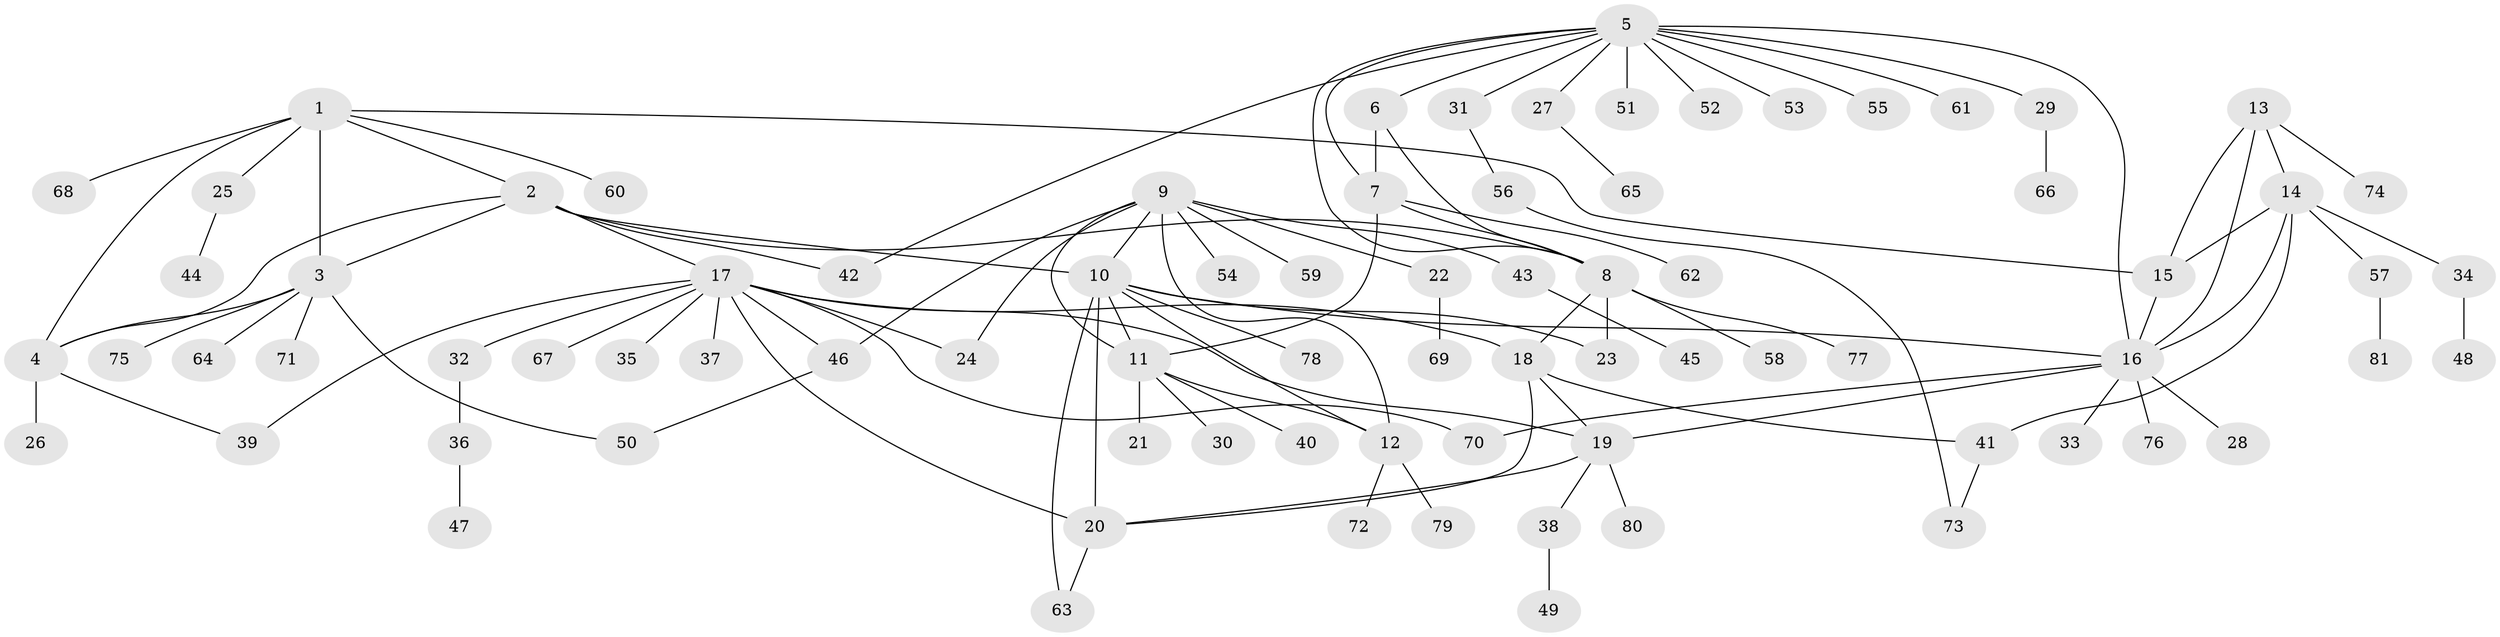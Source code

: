 // Generated by graph-tools (version 1.1) at 2025/37/03/09/25 02:37:45]
// undirected, 81 vertices, 111 edges
graph export_dot {
graph [start="1"]
  node [color=gray90,style=filled];
  1;
  2;
  3;
  4;
  5;
  6;
  7;
  8;
  9;
  10;
  11;
  12;
  13;
  14;
  15;
  16;
  17;
  18;
  19;
  20;
  21;
  22;
  23;
  24;
  25;
  26;
  27;
  28;
  29;
  30;
  31;
  32;
  33;
  34;
  35;
  36;
  37;
  38;
  39;
  40;
  41;
  42;
  43;
  44;
  45;
  46;
  47;
  48;
  49;
  50;
  51;
  52;
  53;
  54;
  55;
  56;
  57;
  58;
  59;
  60;
  61;
  62;
  63;
  64;
  65;
  66;
  67;
  68;
  69;
  70;
  71;
  72;
  73;
  74;
  75;
  76;
  77;
  78;
  79;
  80;
  81;
  1 -- 2;
  1 -- 3;
  1 -- 4;
  1 -- 15;
  1 -- 25;
  1 -- 60;
  1 -- 68;
  2 -- 3;
  2 -- 4;
  2 -- 8;
  2 -- 10;
  2 -- 17;
  2 -- 42;
  3 -- 4;
  3 -- 50;
  3 -- 64;
  3 -- 71;
  3 -- 75;
  4 -- 26;
  4 -- 39;
  5 -- 6;
  5 -- 7;
  5 -- 8;
  5 -- 16;
  5 -- 27;
  5 -- 29;
  5 -- 31;
  5 -- 42;
  5 -- 51;
  5 -- 52;
  5 -- 53;
  5 -- 55;
  5 -- 61;
  6 -- 7;
  6 -- 8;
  7 -- 8;
  7 -- 11;
  7 -- 62;
  8 -- 18;
  8 -- 23;
  8 -- 58;
  8 -- 77;
  9 -- 10;
  9 -- 11;
  9 -- 12;
  9 -- 22;
  9 -- 24;
  9 -- 43;
  9 -- 46;
  9 -- 54;
  9 -- 59;
  10 -- 11;
  10 -- 12;
  10 -- 16;
  10 -- 20;
  10 -- 23;
  10 -- 63;
  10 -- 78;
  11 -- 12;
  11 -- 21;
  11 -- 30;
  11 -- 40;
  12 -- 72;
  12 -- 79;
  13 -- 14;
  13 -- 15;
  13 -- 16;
  13 -- 74;
  14 -- 15;
  14 -- 16;
  14 -- 34;
  14 -- 41;
  14 -- 57;
  15 -- 16;
  16 -- 19;
  16 -- 28;
  16 -- 33;
  16 -- 70;
  16 -- 76;
  17 -- 18;
  17 -- 19;
  17 -- 20;
  17 -- 24;
  17 -- 32;
  17 -- 35;
  17 -- 37;
  17 -- 39;
  17 -- 46;
  17 -- 67;
  17 -- 70;
  18 -- 19;
  18 -- 20;
  18 -- 41;
  19 -- 20;
  19 -- 38;
  19 -- 80;
  20 -- 63;
  22 -- 69;
  25 -- 44;
  27 -- 65;
  29 -- 66;
  31 -- 56;
  32 -- 36;
  34 -- 48;
  36 -- 47;
  38 -- 49;
  41 -- 73;
  43 -- 45;
  46 -- 50;
  56 -- 73;
  57 -- 81;
}
